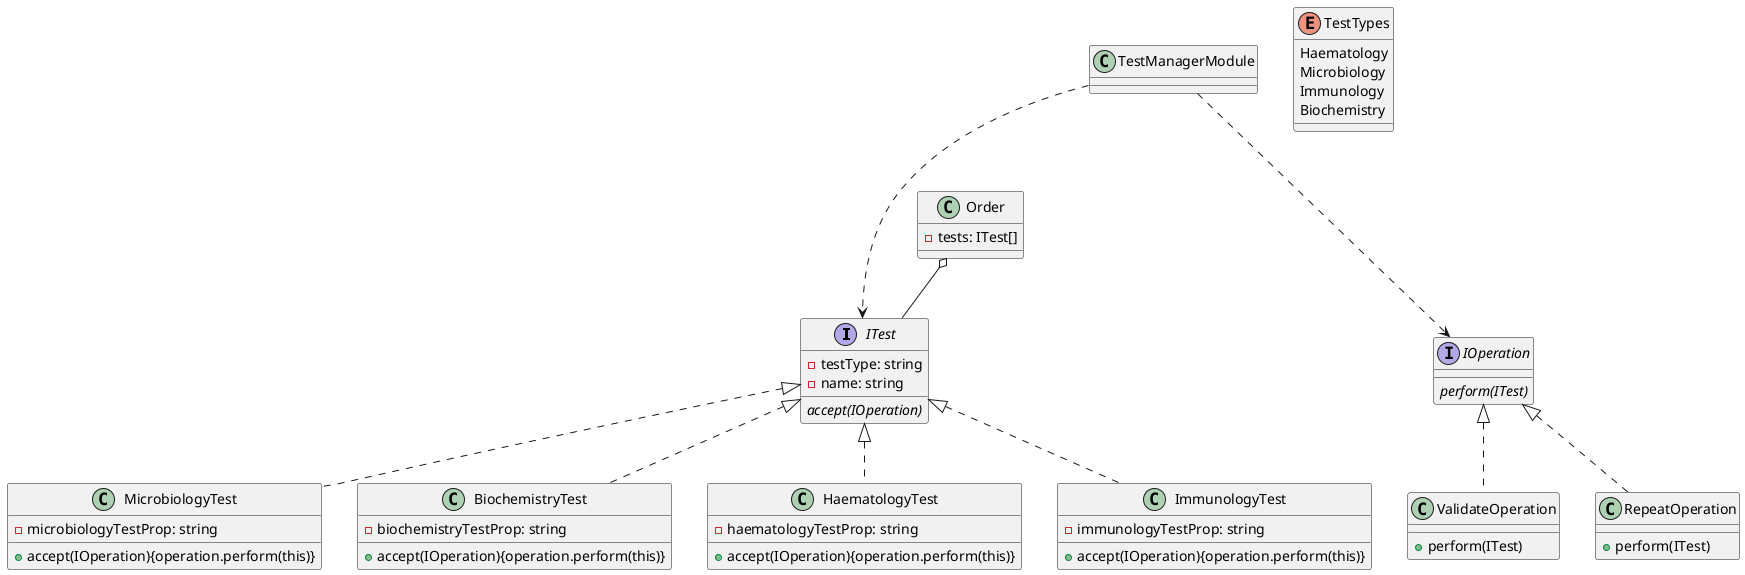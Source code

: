 @startuml

Interface ITest
TestManagerModule ...> ITest
TestManagerModule ...> IOperation
ITest <|.. MicrobiologyTest
ITest <|.. BiochemistryTest
ITest <|.. HaematologyTest
ITest <|.. ImmunologyTest
Order o-- ITest


IOperation <|.. ValidateOperation
IOperation <|.. RepeatOperation

Order : - tests: ITest[]
ITest : {abstract}accept(IOperation)
ITest : - testType: string
ITest : - name: string
MicrobiologyTest : - microbiologyTestProp: string
MicrobiologyTest : +accept(IOperation){operation.perform(this)}
BiochemistryTest : - biochemistryTestProp: string
BiochemistryTest : +accept(IOperation){operation.perform(this)}
HaematologyTest : - haematologyTestProp: string
HaematologyTest : +accept(IOperation){operation.perform(this)}
ImmunologyTest : - immunologyTestProp: string
ImmunologyTest : +accept(IOperation){operation.perform(this)}

Interface IOperation
IOperation : {abstract}perform(ITest)
ValidateOperation : +perform(ITest)
RepeatOperation : +perform(ITest)

enum TestTypes{
    Haematology
    Microbiology
    Immunology
    Biochemistry
}


@enduml